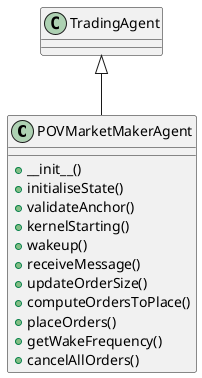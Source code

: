 @startuml
class POVMarketMakerAgent {
  + __init__()
  + initialiseState()
  + validateAnchor()
  + kernelStarting()
  + wakeup()
  + receiveMessage()
  + updateOrderSize()
  + computeOrdersToPlace()
  + placeOrders()
  + getWakeFrequency()
  + cancelAllOrders()
}
TradingAgent <|-- POVMarketMakerAgent
@enduml